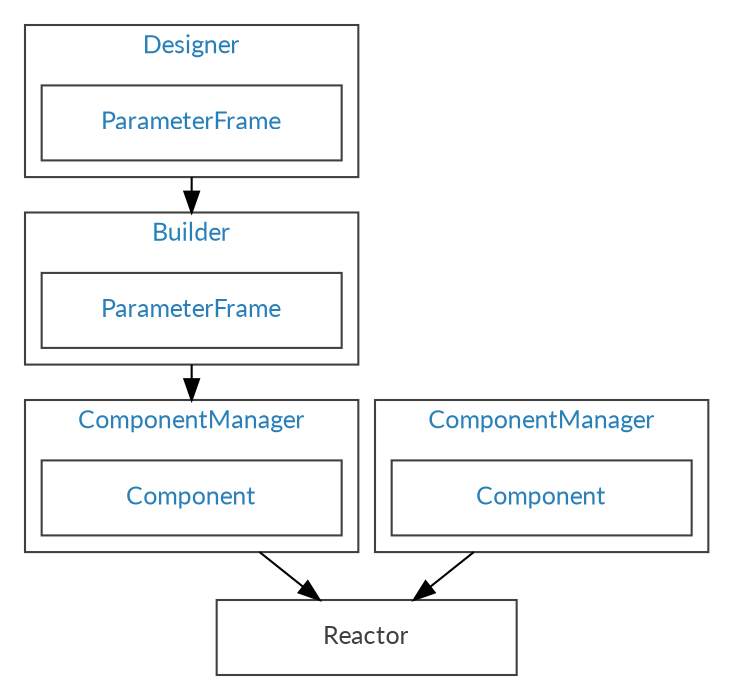 // Useful info
// This graph is designed to be output as an interactive svg
// fontname, fontcolor and pencolor were copied from the rtd sphinx theme
// target can be modified as per w3 http specs

digraph {
    compound=true;
    node [
        shape = box,
        width = 2,
        fontname="Lato,proxima-nova,Helvetica Neue,Arial,sans-serif",
        fontsize="12px",
        fontcolor="#404040",
        color="#404040"
    ]
    graph [
        splines = false,
        ranksep = 0.2,
        fontname="Lato,proxima-nova,Helvetica Neue,Arial,sans-serif",
        fontsize="12px",
        fontcolor="#404040",
        pencolor="#404040"
    ]

    subgraph cluster_0 {
        label="Designer";
        tooltip="Designer";
        href="../base/design_build.html#designers"
        target="_parent"
        fontcolor="#2980b9"
        a[
            group=g1,
            label="ParameterFrame",
            tooltip="ParameterFrame",
            href="../base/parameter.html#parameterframes",
            target="_parent",
            fontcolor="#2980b9"
        ];
    }

    subgraph cluster_1 {
        label="Builder";
        tooltip="Builder";
        href="../base/design_build.html#builders"
        target="_parent"
        fontcolor="#2980b9"
        d[
            group=g1,
            label="ParameterFrame",
            tooltip="ParameterFrame",
            href="../base/parameter.html#parameterframes",
            target="_parent",
            fontcolor="#2980b9"
        ];
    }
    subgraph cluster_2 {
        label="ComponentManager";
        tooltip="ComponentManager"
        href="../base/components.html#componentmanagers"
        target="_parent"
        fontcolor="#2980b9"
        e[
            label="Component",
            tooltip="Component",
            href="../base/components.html#components",
            target="_parent",
            fontcolor="#2980b9"
        ]

    }
    subgraph cluster_3 {
        label="ComponentManager";
        tooltip="ComponentManager"
        href="../base/components.html#componentmanagers"
        target="_parent"
        fontcolor="#2980b9"
        f[
            label="Component",
            tooltip="Component",
            href="../base/components.html#components",
            target="_parent",
            fontcolor="#2980b9"
        ]

    }
    a -> d [group=g1, ltail=cluster_0, lhead=cluster_1, minlen=2];
    d -> e [ltail=cluster_1, lhead=cluster_2, minlen=2];
    e -> reac [ltail=cluster_2, minlen=2];
    f -> reac [ltail=cluster_3, minlen=2];

    reac[label="Reactor", tooltip="Reactor"]
}
